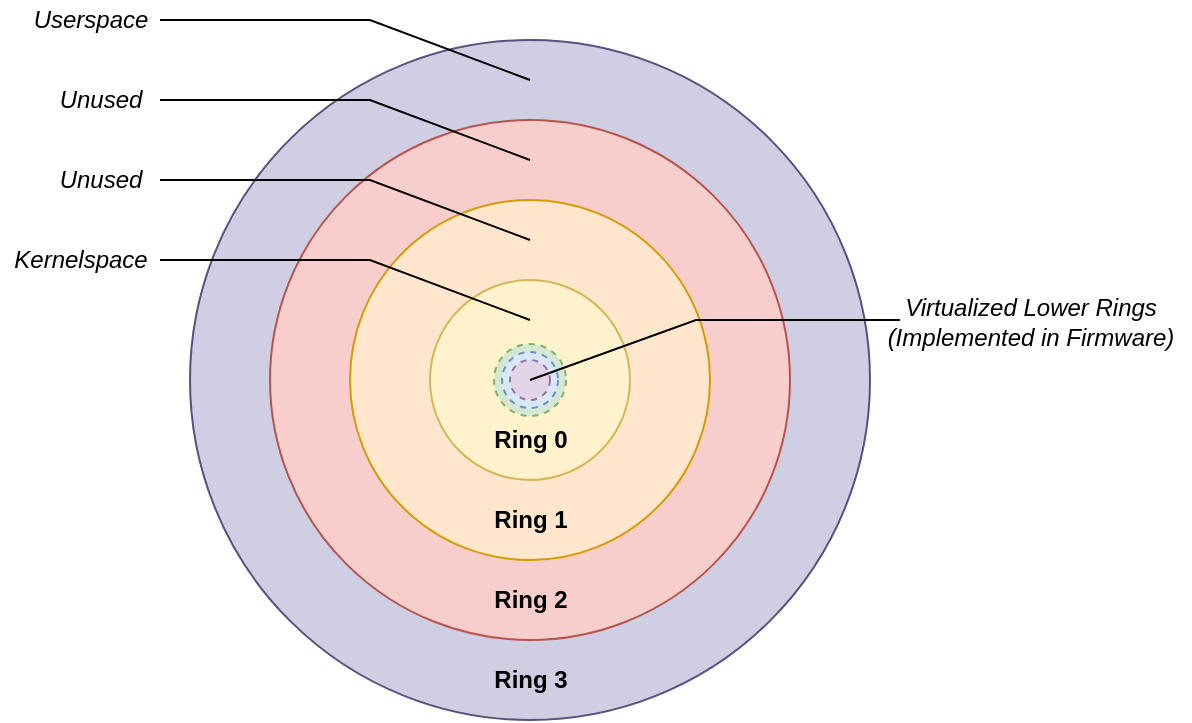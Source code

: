 <mxfile version="14.6.13" type="device"><diagram id="dJMwkggkIn-IVctkQUmk" name="Page-1"><mxGraphModel dx="1585" dy="896" grid="1" gridSize="10" guides="1" tooltips="1" connect="1" arrows="1" fold="1" page="1" pageScale="1" pageWidth="850" pageHeight="1100" math="0" shadow="0"><root><mxCell id="0"/><mxCell id="1" parent="0"/><mxCell id="hdlZ_9clWMj8ynvmSBAZ-1" value="" style="ellipse;whiteSpace=wrap;html=1;aspect=fixed;fillColor=#d0cee2;strokeColor=#56517e;" vertex="1" parent="1"><mxGeometry x="255" y="320" width="340" height="340" as="geometry"/></mxCell><mxCell id="hdlZ_9clWMj8ynvmSBAZ-3" value="" style="ellipse;whiteSpace=wrap;html=1;aspect=fixed;fillColor=#f8cecc;strokeColor=#b85450;" vertex="1" parent="1"><mxGeometry x="295" y="360" width="260" height="260" as="geometry"/></mxCell><mxCell id="hdlZ_9clWMj8ynvmSBAZ-4" value="" style="ellipse;whiteSpace=wrap;html=1;aspect=fixed;fillColor=#ffe6cc;strokeColor=#d79b00;" vertex="1" parent="1"><mxGeometry x="335" y="400" width="180" height="180" as="geometry"/></mxCell><mxCell id="hdlZ_9clWMj8ynvmSBAZ-5" value="" style="ellipse;whiteSpace=wrap;html=1;aspect=fixed;fillColor=#fff2cc;strokeColor=#d6b656;" vertex="1" parent="1"><mxGeometry x="375" y="440" width="100" height="100" as="geometry"/></mxCell><mxCell id="hdlZ_9clWMj8ynvmSBAZ-17" value="Kernelspace" style="text;html=1;align=center;verticalAlign=middle;resizable=0;points=[];autosize=1;strokeColor=none;fontStyle=2" vertex="1" parent="1"><mxGeometry x="160" y="420" width="80" height="20" as="geometry"/></mxCell><mxCell id="hdlZ_9clWMj8ynvmSBAZ-25" value="Unused" style="text;html=1;align=center;verticalAlign=middle;resizable=0;points=[];autosize=1;strokeColor=none;fontStyle=2" vertex="1" parent="1"><mxGeometry x="180" y="380" width="60" height="20" as="geometry"/></mxCell><mxCell id="hdlZ_9clWMj8ynvmSBAZ-26" value="Unused" style="text;html=1;align=center;verticalAlign=middle;resizable=0;points=[];autosize=1;strokeColor=none;fontStyle=2" vertex="1" parent="1"><mxGeometry x="180" y="340" width="60" height="20" as="geometry"/></mxCell><mxCell id="hdlZ_9clWMj8ynvmSBAZ-27" value="Userspace" style="text;html=1;align=center;verticalAlign=middle;resizable=0;points=[];autosize=1;strokeColor=none;fontStyle=2" vertex="1" parent="1"><mxGeometry x="170" y="300" width="70" height="20" as="geometry"/></mxCell><mxCell id="hdlZ_9clWMj8ynvmSBAZ-28" value="" style="endArrow=none;html=1;rounded=0;" edge="1" parent="1"><mxGeometry width="50" height="50" relative="1" as="geometry"><mxPoint x="240" y="310" as="sourcePoint"/><mxPoint x="425" y="340" as="targetPoint"/><Array as="points"><mxPoint x="345" y="310"/></Array></mxGeometry></mxCell><mxCell id="hdlZ_9clWMj8ynvmSBAZ-36" value="" style="endArrow=none;html=1;rounded=0;" edge="1" parent="1"><mxGeometry width="50" height="50" relative="1" as="geometry"><mxPoint x="240" y="350" as="sourcePoint"/><mxPoint x="425.0" y="380" as="targetPoint"/><Array as="points"><mxPoint x="345" y="350"/></Array></mxGeometry></mxCell><mxCell id="hdlZ_9clWMj8ynvmSBAZ-39" value="" style="endArrow=none;html=1;rounded=0;" edge="1" parent="1"><mxGeometry width="50" height="50" relative="1" as="geometry"><mxPoint x="240" y="390" as="sourcePoint"/><mxPoint x="425.0" y="420" as="targetPoint"/><Array as="points"><mxPoint x="345" y="390"/></Array></mxGeometry></mxCell><mxCell id="hdlZ_9clWMj8ynvmSBAZ-40" value="" style="endArrow=none;html=1;rounded=0;" edge="1" parent="1"><mxGeometry width="50" height="50" relative="1" as="geometry"><mxPoint x="240" y="430" as="sourcePoint"/><mxPoint x="425.0" y="460" as="targetPoint"/><Array as="points"><mxPoint x="345" y="430"/></Array></mxGeometry></mxCell><mxCell id="hdlZ_9clWMj8ynvmSBAZ-41" value="Ring 0" style="text;html=1;align=center;verticalAlign=middle;resizable=0;points=[];autosize=1;strokeColor=none;fontStyle=1" vertex="1" parent="1"><mxGeometry x="400" y="510" width="50" height="20" as="geometry"/></mxCell><mxCell id="hdlZ_9clWMj8ynvmSBAZ-42" value="Ring 1" style="text;html=1;align=center;verticalAlign=middle;resizable=0;points=[];autosize=1;strokeColor=none;fontStyle=1" vertex="1" parent="1"><mxGeometry x="400" y="550" width="50" height="20" as="geometry"/></mxCell><mxCell id="hdlZ_9clWMj8ynvmSBAZ-43" value="Ring 2" style="text;html=1;align=center;verticalAlign=middle;resizable=0;points=[];autosize=1;strokeColor=none;fontStyle=1" vertex="1" parent="1"><mxGeometry x="400" y="590" width="50" height="20" as="geometry"/></mxCell><mxCell id="hdlZ_9clWMj8ynvmSBAZ-44" value="Ring 3" style="text;html=1;align=center;verticalAlign=middle;resizable=0;points=[];autosize=1;strokeColor=none;fontStyle=1" vertex="1" parent="1"><mxGeometry x="400" y="630" width="50" height="20" as="geometry"/></mxCell><mxCell id="hdlZ_9clWMj8ynvmSBAZ-53" value="Virtualized Lower Rings&lt;br&gt;(Implemented in Firmware)" style="text;html=1;align=center;verticalAlign=middle;resizable=0;points=[];autosize=1;strokeColor=none;fontStyle=2" vertex="1" parent="1"><mxGeometry x="595" y="446" width="160" height="30" as="geometry"/></mxCell><mxCell id="hdlZ_9clWMj8ynvmSBAZ-54" value="" style="ellipse;whiteSpace=wrap;html=1;aspect=fixed;fillColor=#d5e8d4;strokeColor=#82b366;dashed=1;" vertex="1" parent="1"><mxGeometry x="407" y="472" width="36" height="36" as="geometry"/></mxCell><mxCell id="hdlZ_9clWMj8ynvmSBAZ-46" value="" style="ellipse;whiteSpace=wrap;html=1;aspect=fixed;fillColor=#dae8fc;strokeColor=#6c8ebf;dashed=1;" vertex="1" parent="1"><mxGeometry x="411" y="476" width="28" height="28" as="geometry"/></mxCell><mxCell id="hdlZ_9clWMj8ynvmSBAZ-48" value="" style="ellipse;whiteSpace=wrap;html=1;aspect=fixed;fillColor=#e1d5e7;strokeColor=#9673a6;dashed=1;" vertex="1" parent="1"><mxGeometry x="415" y="480" width="20" height="20" as="geometry"/></mxCell><mxCell id="hdlZ_9clWMj8ynvmSBAZ-52" value="" style="endArrow=none;html=1;rounded=0;" edge="1" parent="1"><mxGeometry width="50" height="50" relative="1" as="geometry"><mxPoint x="610" y="460" as="sourcePoint"/><mxPoint x="425.0" y="490" as="targetPoint"/><Array as="points"><mxPoint x="508" y="460"/></Array></mxGeometry></mxCell></root></mxGraphModel></diagram></mxfile>